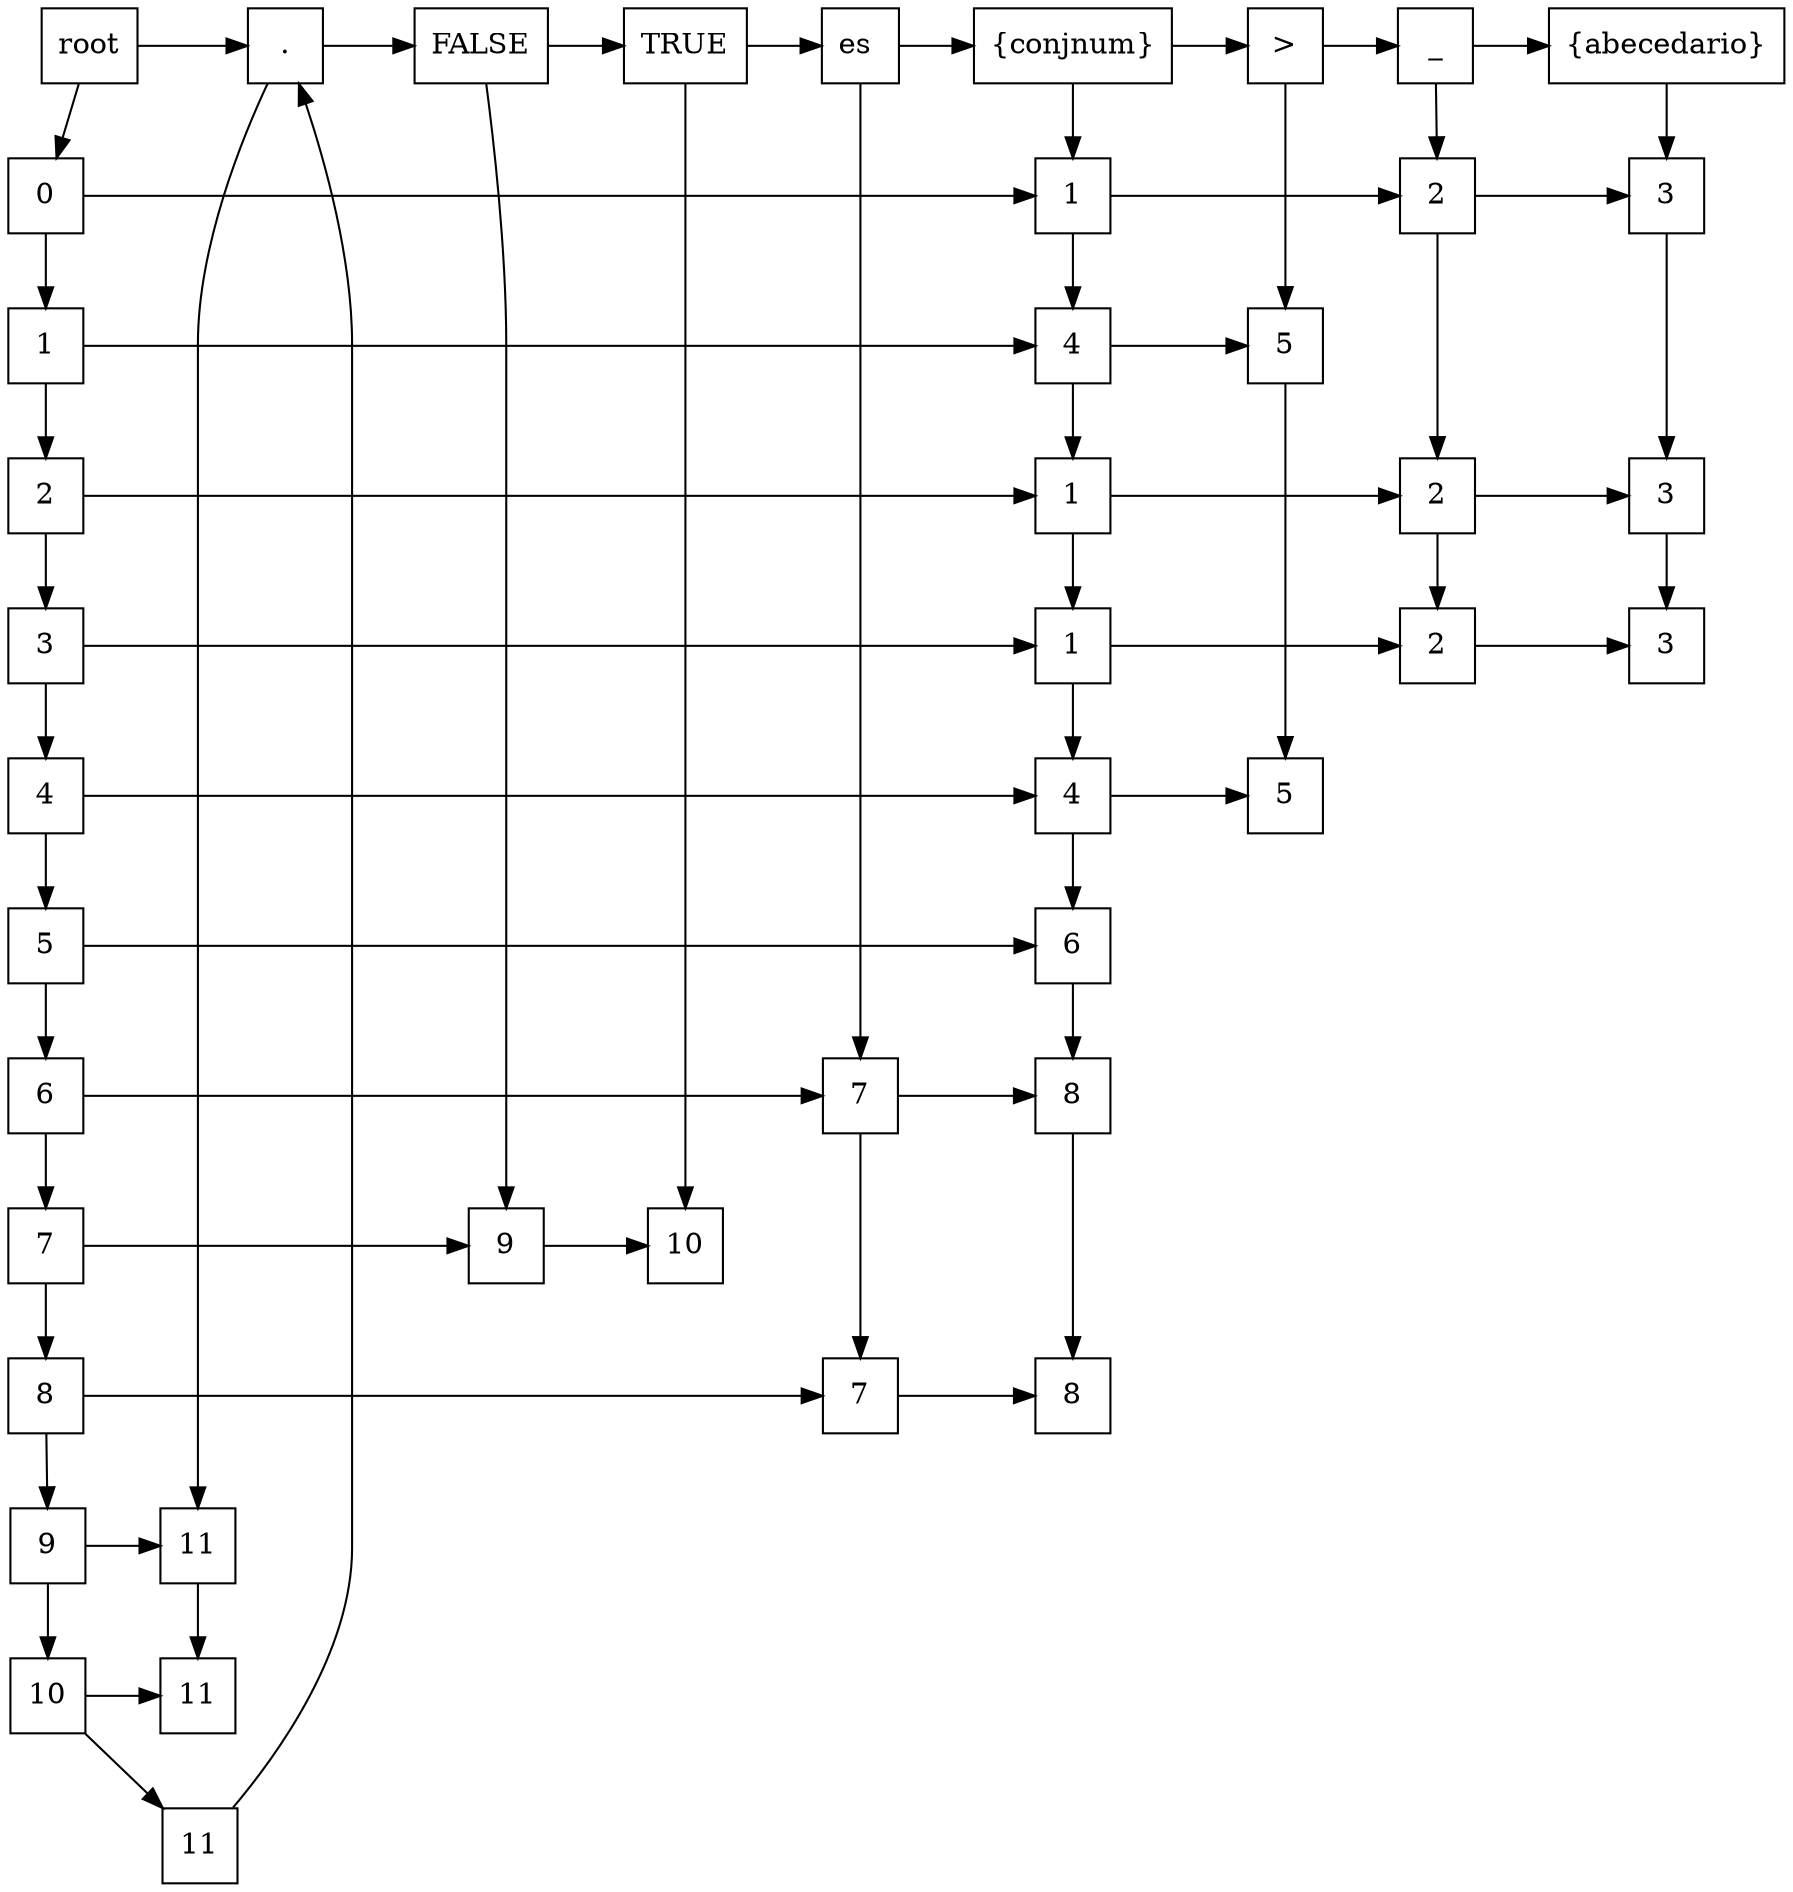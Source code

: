 digraph tabla{ 
 	rankdir=TB;
	node [shape=rectangle, height=0.5, width=0.5];
	graph[ nodesep = 0.5];
	x0[label="."];
	x1[label="FALSE"];
	x2[label="TRUE"];
	x3[label="es "];
	x4[label="{conjnum}"];
	x5[label=">"];
	x6[label="_"];
	x7[label="{abecedario}"];
	root[label="root"];
	y0[label="0"];
	y1[label="1"];
	y2[label="2"];
	y3[label="3"];
	y4[label="4"];
	y5[label="5"];
	y6[label="6"];
	y7[label="7"];
	y8[label="8"];
	y9[label="9"];
	y10[label="10"];
	y11[label="11"];
	root -> x0 -> x1 -> x2 -> x3 -> x4 -> x5 -> x6 -> x7
	root -> y0 -> y1 -> y2 -> y3 -> y4 -> y5 -> y6 -> y7 -> y8 -> y9 -> y10 -> y11
	xy04[label="1"];
	xy06[label="2"];
	xy07[label="3"];
	xy14[label="4"];
	xy15[label="5"];
	xy24[label="1"];
	xy26[label="2"];
	xy27[label="3"];
	xy34[label="1"];
	xy36[label="2"];
	xy37[label="3"];
	xy44[label="4"];
	xy45[label="5"];
	xy54[label="6"];
	xy63[label="7"];
	xy64[label="8"];
	xy71[label="9"];
	xy72[label="10"];
	xy83[label="7"];
	xy84[label="8"];
	xy90[label="11"];
	xy100[label="11"];
	y0 -> xy04 -> xy06 -> 	xy07[constraint=false];
	y1 -> xy14 -> 	xy15[constraint=false];
	y2 -> xy24 -> xy26 -> 	xy27[constraint=false];
	y3 -> xy34 -> xy36 -> 	xy37[constraint=false];
	y4 -> xy44 -> 	xy45[constraint=false];
	y5 -> 	xy54[constraint=false];
	y6 -> xy63 -> 	xy64[constraint=false];
	y7 -> xy71 -> 	xy72[constraint=false];
	y8 -> xy83 -> 	xy84[constraint=false];
	y9 -> 	xy90[constraint=false];
	y10 -> 	xy100[constraint=false];
	y11 -> 	x0 -> xy90 -> 	xy100;
	x1 -> 	xy71;
	x2 -> 	xy72;
	x3 -> xy63 -> 	xy83;
	x4 -> xy04 -> xy14 -> xy24 -> xy34 -> xy44 -> xy54 -> xy64 -> 	xy84;
	x5 -> xy15 -> 	xy45;
	x6 -> xy06 -> xy26 -> 	xy36;
	x7 -> xy07 -> xy27 -> 	xy37;
	{ rank=same;root;x0;x1;x2;x3;x4;x5;x6;x7}
	{ rank=same;y0;xy04;xy06;xy07}
	{ rank=same;y1;xy14;xy15}
	{ rank=same;y2;xy24;xy26;xy27}
	{ rank=same;y3;xy34;xy36;xy37}
	{ rank=same;y4;xy44;xy45}
	{ rank=same;y5;xy54}
	{ rank=same;y6;xy63;xy64}
	{ rank=same;y7;xy71;xy72}
	{ rank=same;y8;xy83;xy84}
	{ rank=same;y9;xy90}
	{ rank=same;y10;xy100}
	{ rank=same;y11}
}